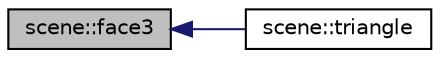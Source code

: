 digraph "scene::face3"
{
  edge [fontname="Helvetica",fontsize="10",labelfontname="Helvetica",labelfontsize="10"];
  node [fontname="Helvetica",fontsize="10",shape=record];
  rankdir="LR";
  Node171 [label="scene::face3",height=0.2,width=0.4,color="black", fillcolor="grey75", style="filled", fontcolor="black"];
  Node171 -> Node172 [dir="back",color="midnightblue",fontsize="10",style="solid",fontname="Helvetica"];
  Node172 [label="scene::triangle",height=0.2,width=0.4,color="black", fillcolor="white", style="filled",URL="$df/db1/classscene.html#ac59563fef2509d30139596765dec7329"];
}
